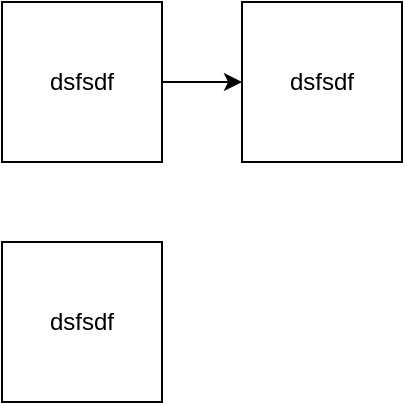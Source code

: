 <mxfile version="28.0.7">
  <diagram name="Page-1" id="BnXYX6ThD3hqp0g69Rut">
    <mxGraphModel dx="898" dy="571" grid="1" gridSize="10" guides="1" tooltips="1" connect="1" arrows="1" fold="1" page="1" pageScale="1" pageWidth="1100" pageHeight="850" math="0" shadow="0">
      <root>
        <mxCell id="0" />
        <mxCell id="1" parent="0" />
        <mxCell id="Vf5TSMZqnLCK6b09bJUJ-3" value="" style="edgeStyle=orthogonalEdgeStyle;rounded=0;orthogonalLoop=1;jettySize=auto;html=1;" parent="1" source="Vf5TSMZqnLCK6b09bJUJ-1" target="Vf5TSMZqnLCK6b09bJUJ-2" edge="1">
          <mxGeometry relative="1" as="geometry" />
        </mxCell>
        <mxCell id="Vf5TSMZqnLCK6b09bJUJ-1" value="dsfsdf" style="whiteSpace=wrap;html=1;aspect=fixed;" parent="1" vertex="1">
          <mxGeometry x="360" y="240" width="80" height="80" as="geometry" />
        </mxCell>
        <mxCell id="Vf5TSMZqnLCK6b09bJUJ-2" value="dsfsdf" style="whiteSpace=wrap;html=1;aspect=fixed;" parent="1" vertex="1">
          <mxGeometry x="480" y="240" width="80" height="80" as="geometry" />
        </mxCell>
        <mxCell id="Vf5TSMZqnLCK6b09bJUJ-4" value="dsfsdf" style="whiteSpace=wrap;html=1;aspect=fixed;" parent="1" vertex="1">
          <mxGeometry x="360" y="360" width="80" height="80" as="geometry" />
        </mxCell>
      </root>
    </mxGraphModel>
  </diagram>
</mxfile>
